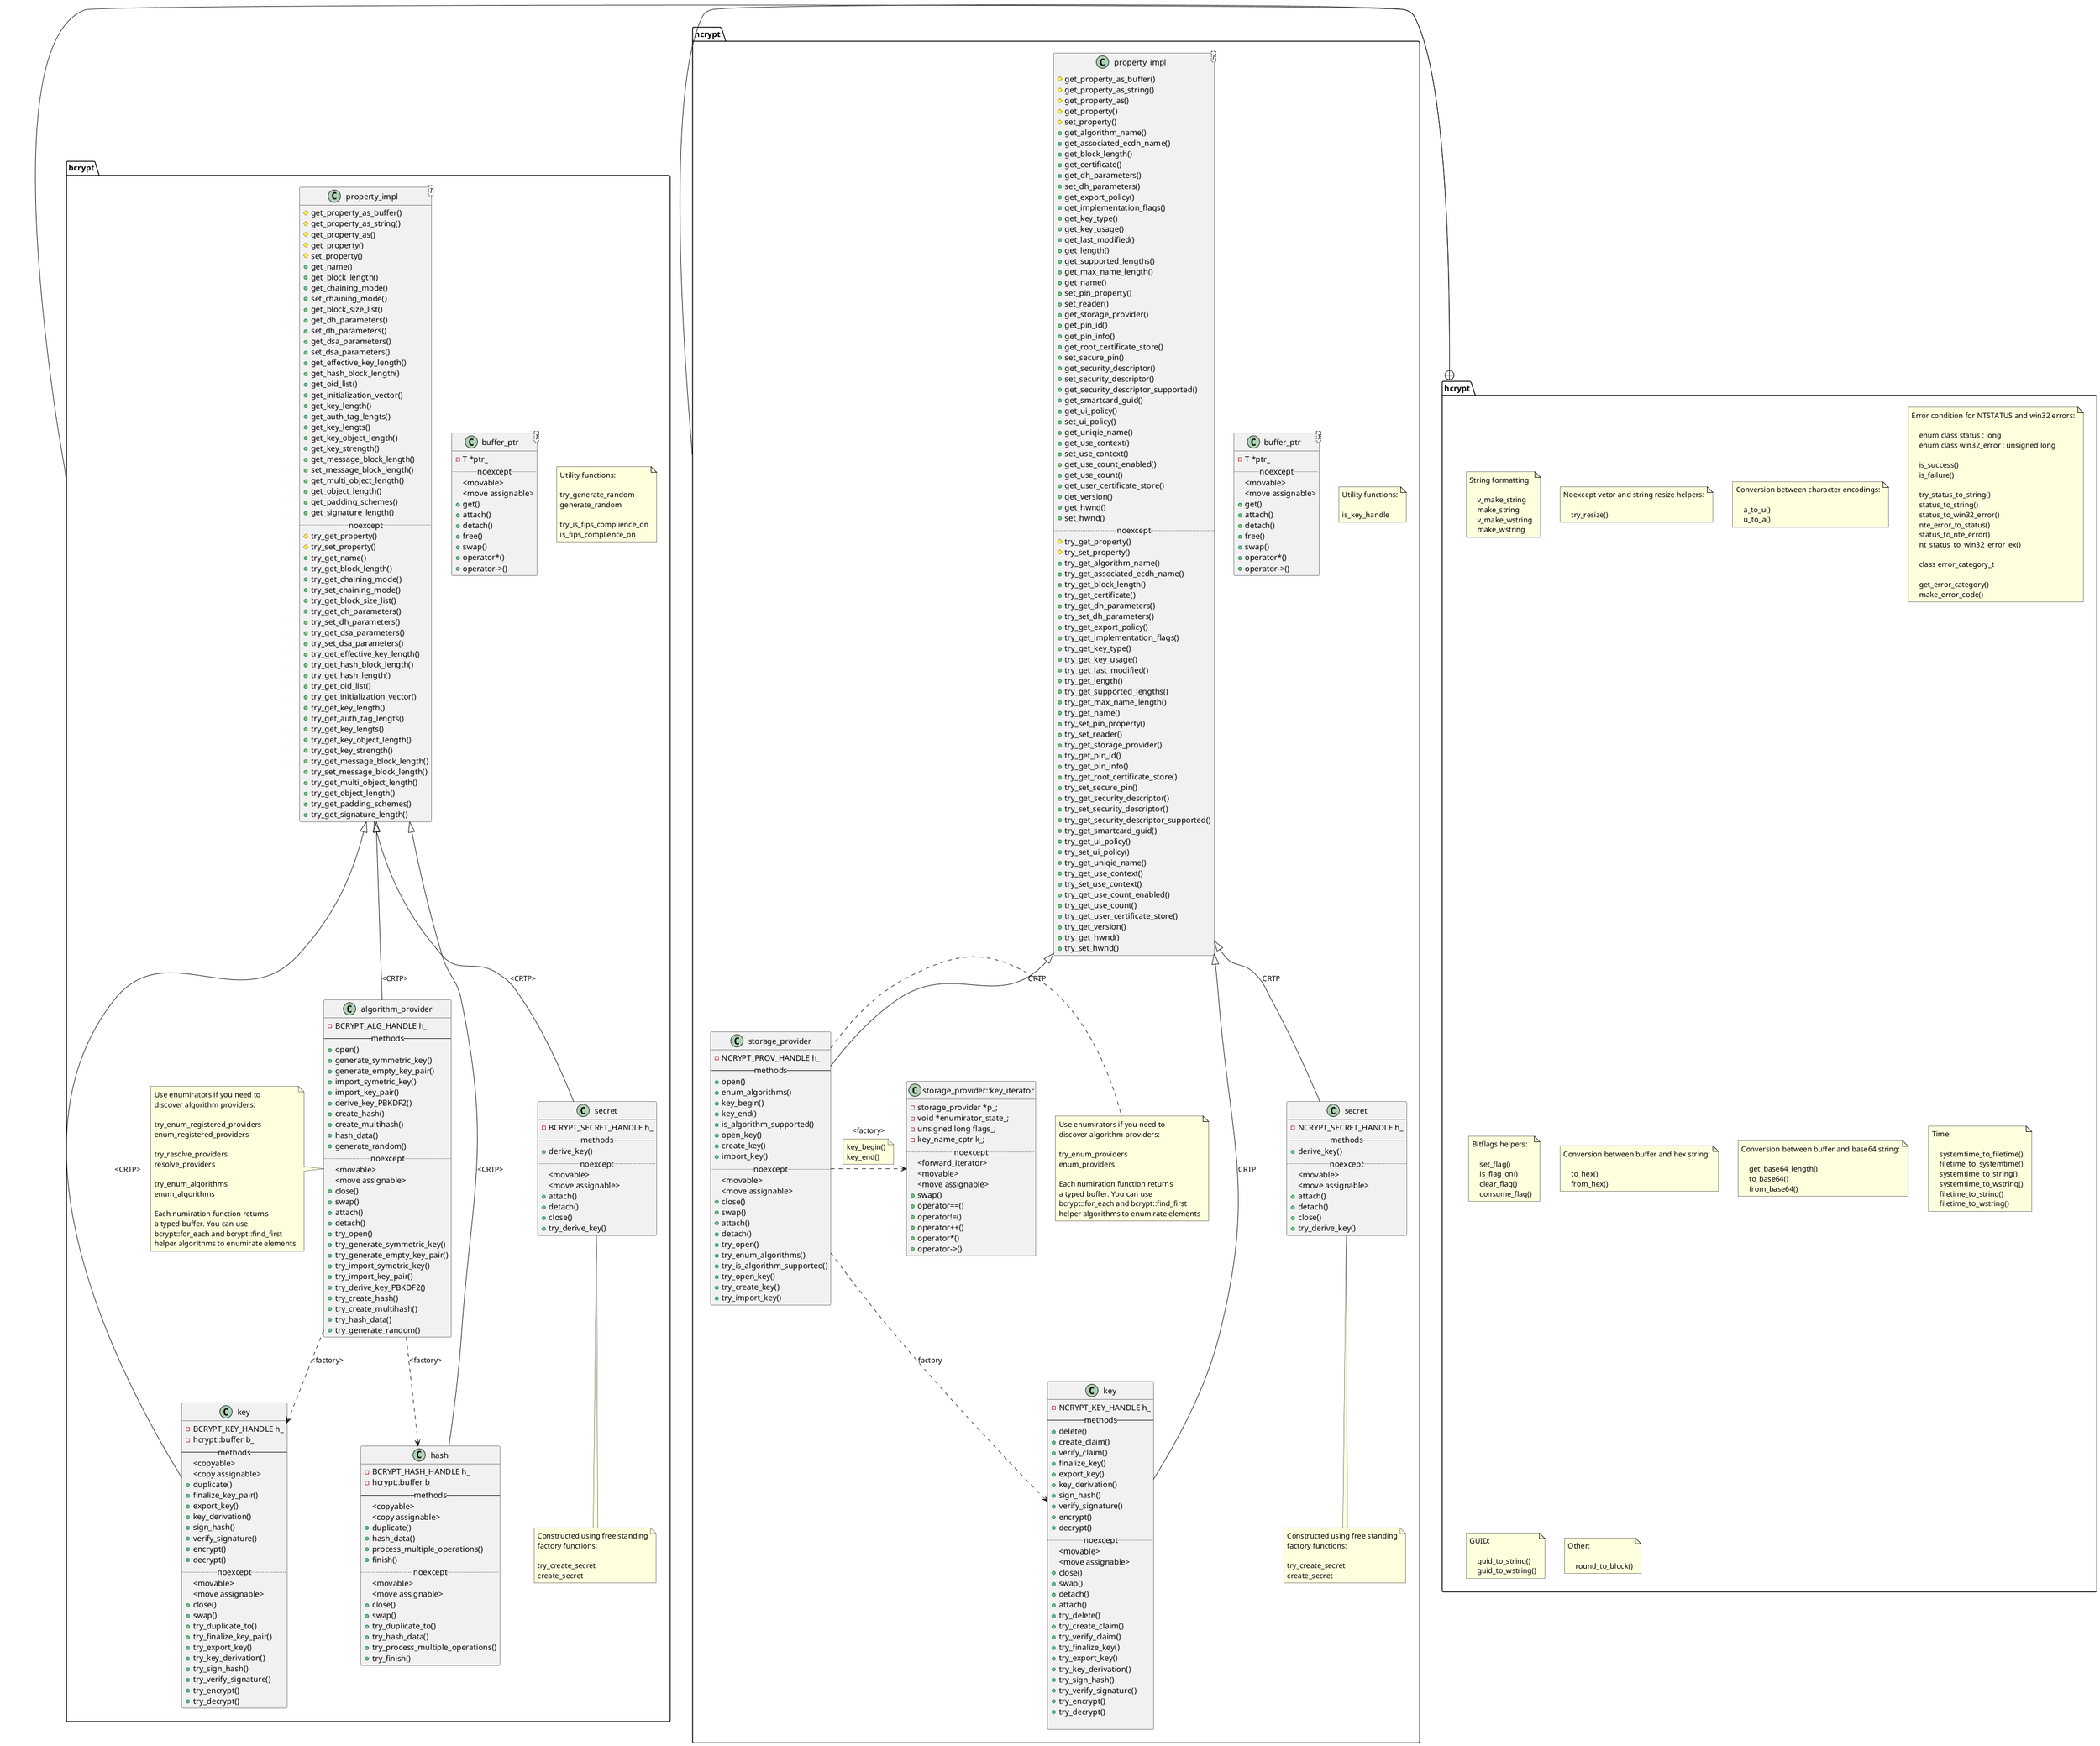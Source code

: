 @startuml

hide empty members
'hide members

namespace bcrypt {

    note as Note2
        Utility functions:
        
        try_generate_random
        generate_random
        
        try_is_fips_complience_on
        is_fips_complience_on
    end note

    class buffer_ptr <T> {
        -T *ptr_
        ..noexcept..
        <movable>
        <move assignable>
        +get()
        +attach()
        +detach()
        +free()
        +swap()
        +operator*()
        +operator->()
    }

    class algorithm_provider {
        -BCRYPT_ALG_HANDLE h_
        --methods--
        +open()
        +generate_symmetric_key()
        +generate_empty_key_pair()
        +import_symetric_key()
        +import_key_pair()
        +derive_key_PBKDF2()
        +create_hash()
        +create_multihash()
        +hash_data()
        +generate_random()
        ..noexcept..
        <movable>
        <move assignable>
        +close()
        +swap()
        +attach()
        +detach()
        +try_open()
        +try_generate_symmetric_key()
        +try_generate_empty_key_pair()
        +try_import_symetric_key()
        +try_import_key_pair()
        +try_derive_key_PBKDF2()
        +try_create_hash()
        +try_create_multihash()
        +try_hash_data()
        +try_generate_random()
    }

    note as Note1 
        Use enumirators if you need to
        discover algorithm providers:
        
        try_enum_registered_providers
        enum_registered_providers
        
        try_resolve_providers
        resolve_providers
        
        try_enum_algorithms
        enum_algorithms
        
        Each numiration function returns
        a typed buffer. You can use
        bcrypt::for_each and bcrypt::find_first
        helper algorithms to enumirate elements
    end note
    Note1 .right. algorithm_provider

    note as Note3
        Constructed using free standing
        factory functions:
        
        try_create_secret
        create_secret
    end note

    Note3 .up. secret

    class secret {
        -BCRYPT_SECRET_HANDLE h_
        --methods--
        +derive_key()
        ..noexcept..
        <movable>
        <move assignable>
        +attach()
        +detach()
        +close()
        +try_derive_key()
    }

    class key {
        -BCRYPT_KEY_HANDLE h_
        -hcrypt::buffer b_
        --methods--
        <copyable>
        <copy assignable>
        +duplicate()
        +finalize_key_pair()
        +export_key()
        +key_derivation()
        +sign_hash()
        +verify_signature()
        +encrypt()
        +decrypt()
        ..noexcept..
        <movable>
        <move assignable>
        +close()
        +swap()
        +try_duplicate_to()
        +try_finalize_key_pair()
        +try_export_key()
        +try_key_derivation()
        +try_sign_hash()
        +try_verify_signature()
        +try_encrypt()
        +try_decrypt()
    }
    
    class hash {
        -BCRYPT_HASH_HANDLE h_
        -hcrypt::buffer b_
        --methods--
        <copyable>
        <copy assignable>
        +duplicate()
        +hash_data()
        +process_multiple_operations()
        +finish()
        ..noexcept..
        <movable>
        <move assignable>
        +close()
        +swap()
        +try_duplicate_to()
        +try_hash_data()
        +try_process_multiple_operations()
        +try_finish()
    }

    class property_impl <T> {
        #get_property_as_buffer()
        #get_property_as_string()
        #get_property_as()
        #get_property()
        #set_property()
        +get_name()
        +get_block_length()
        +get_chaining_mode()
        +set_chaining_mode()
        +get_block_size_list()
        +get_dh_parameters()
        +set_dh_parameters()
        +get_dsa_parameters()
        +set_dsa_parameters()
        +get_effective_key_length()
        +get_hash_block_length()
        +get_oid_list()
        +get_initialization_vector()
        +get_key_length()
        +get_auth_tag_lengts()
        +get_key_lengts()
        +get_key_object_length()
        +get_key_strength()
        +get_message_block_length()
        +set_message_block_length()
        +get_multi_object_length()
        +get_object_length()
        +get_padding_schemes()
        +get_signature_length()
        ..noexcept..
        #try_get_property()
        #try_set_property()
        +try_get_name()
        +try_get_block_length()
        +try_get_chaining_mode()
        +try_set_chaining_mode()
        +try_get_block_size_list()
        +try_get_dh_parameters()
        +try_set_dh_parameters()
        +try_get_dsa_parameters()
        +try_set_dsa_parameters()
        +try_get_effective_key_length()
        +try_get_hash_block_length()
        +try_get_hash_length()
        +try_get_oid_list()
        +try_get_initialization_vector()
        +try_get_key_length()
        +try_get_auth_tag_lengts()
        +try_get_key_lengts()
        +try_get_key_object_length()
        +try_get_key_strength()
        +try_get_message_block_length()
        +try_set_message_block_length()
        +try_get_multi_object_length()
        +try_get_object_length()
        +try_get_padding_schemes()
        +try_get_signature_length()
    }
 
    algorithm_provider ..> key : <factory>
    algorithm_provider ..> hash : <factory>

    property_impl <|-- algorithm_provider : <CRTP>
    property_impl <|-- key : <CRTP>
    property_impl <|-- hash : <CRTP>
    property_impl <|-- secret : <CRTP>
}

namespace ncrypt {

    note as Note2
        Utility functions:
        
        is_key_handle
    end note

    class buffer_ptr <T>{
        -T *ptr_
        ..noexcept..
        <movable>
        <move assignable>
        +get()
        +attach()
        +detach()
        +free()
        +swap()
        +operator*()
        +operator->()
    }

    class storage_provider {
        -NCRYPT_PROV_HANDLE h_
        --methods--
        +open()
        +enum_algorithms()
        +key_begin()
        +key_end()
        +is_algorithm_supported()
        +open_key()
        +create_key()
        +import_key()
        ..noexcept..
        <movable>
        <move assignable>
        +close()
        +swap()
        +attach()
        +detach()
        +try_open()
        +try_enum_algorithms()
        +try_is_algorithm_supported()
        +try_open_key()
        +try_create_key()
        +try_import_key()
    }

    note as Note6
        Use enumirators if you need to
        discover algorithm providers:
        
        try_enum_providers
        enum_providers
        
        Each numiration function returns
        a typed buffer. You can use
        bcrypt::for_each and bcrypt::find_first
        helper algorithms to enumirate elements
    end note
    Note6 .left. storage_provider

    class storage_provider::key_iterator {
        -storage_provider *p_;
        -void *enumirator_state_;
        -unsigned long flags_;
        -key_name_cptr k_;
        ..noexcept..
        <forward_iterator>
        <movable>
        <move assignable>
        +swap()
        +operator==()
        +operator!=()
        +operator++()
        +operator*()
        +operator->()
    }

    storage_provider::key_iterator <.left. storage_provider : <factory>
    note on link: key_begin()\nkey_end()

    class key {
        -NCRYPT_KEY_HANDLE h_
        --methods--
        +delete()
        +create_claim()
        +verify_claim()
        +finalize_key()
        +export_key()
        +key_derivation()
        +sign_hash()
        +verify_signature()
        +encrypt()
        +decrypt()
        ..noexcept..
        <movable>
        <move assignable>
        +close()
        +swap()
        +detach()
        +attach()
        +try_delete()
        +try_create_claim()
        +try_verify_claim()
        +try_finalize_key()
        +try_export_key()
        +try_key_derivation()
        +try_sign_hash()
        +try_verify_signature()
        +try_encrypt()
        +try_decrypt()

    }

    class secret {
        -NCRYPT_SECRET_HANDLE h_
        --methods--
        +derive_key()
        ..noexcept..
        <movable>
        <move assignable>
        +attach()
        +detach()
        +close()
        +try_derive_key()
    }

    note as Note5 
        Constructed using free standing
        factory functions:
        
        try_create_secret
        create_secret
    end note
    Note5 .up. secret

    class property_impl <T> {
        #get_property_as_buffer()
        #get_property_as_string()
        #get_property_as()
        #get_property()
        #set_property()
        +get_algorithm_name()
        +get_associated_ecdh_name()
        +get_block_length()
        +get_certificate()
        +get_dh_parameters()
        +set_dh_parameters()
        +get_export_policy()
        +get_implementation_flags()
        +get_key_type()
        +get_key_usage()
        +get_last_modified()
        +get_length()
        +get_supported_lengths()
        +get_max_name_length()
        +get_name()
        +set_pin_property()
        +set_reader()
        +get_storage_provider()
        +get_pin_id()
        +get_pin_info()
        +get_root_certificate_store()
        +set_secure_pin()
        +get_security_descriptor()
        +set_security_descriptor()
        +get_security_descriptor_supported()
        +get_smartcard_guid()
        +get_ui_policy()
        +set_ui_policy()
        +get_uniqie_name()
        +get_use_context()
        +set_use_context()
        +get_use_count_enabled()
        +get_use_count()
        +get_user_certificate_store()
        +get_version()
        +get_hwnd()
        +set_hwnd()
        ..noexcept..
        #try_get_property()
        #try_set_property()
        +try_get_algorithm_name()
        +try_get_associated_ecdh_name()
        +try_get_block_length()
        +try_get_certificate()
        +try_get_dh_parameters()
        +try_set_dh_parameters()
        +try_get_export_policy()
        +try_get_implementation_flags()
        +try_get_key_type()
        +try_get_key_usage()
        +try_get_last_modified()
        +try_get_length()
        +try_get_supported_lengths()
        +try_get_max_name_length()
        +try_get_name()
        +try_set_pin_property()
        +try_set_reader()
        +try_get_storage_provider()
        +try_get_pin_id()
        +try_get_pin_info()
        +try_get_root_certificate_store()
        +try_set_secure_pin()
        +try_get_security_descriptor()
        +try_set_security_descriptor()
        +try_get_security_descriptor_supported()
        +try_get_smartcard_guid()
        +try_get_ui_policy()
        +try_set_ui_policy()
        +try_get_uniqie_name()
        +try_get_use_context()
        +try_set_use_context()
        +try_get_use_count_enabled()
        +try_get_use_count()
        +try_get_user_certificate_store()
        +try_get_version()
        +try_get_hwnd()
        +try_set_hwnd()
    }

    storage_provider ..> key : factory

    property_impl <|-- storage_provider : CRTP
    property_impl <|-- key : CRTP
    property_impl <|-- secret : CRTP
}

namespace hcrypt {
    note  as hcrypt_Note1
        String formatting:
        
            v_make_string
            make_string
            v_make_wstring
            make_wstring
    end note

    note  as hcrypt_Note2
        Noexcept vetor and string resize helpers:

            try_resize()
    end note

    note  as hcrypt_Note3
        Conversion between character encodings:

            a_to_u()
            u_to_a()
    end note

    note  as hcrypt_Note4
        Error condition for NTSTATUS and win32 errors:

            enum class status : long
            enum class win32_error : unsigned long

            is_success()
            is_failure()

            try_status_to_string()
            status_to_string()
            status_to_win32_error()
            nte_error_to_status()
            status_to_nte_error()
            nt_status_to_win32_error_ex()
            
            class error_category_t

            get_error_category()
            make_error_code()
    end note

    note  as hcrypt_Note5
        Bitflags helpers:

            set_flag()
            is_flag_on()
            clear_flag()
            consume_flag()
    end note

    note  as hcrypt_Note6
        Conversion between buffer and hex string:

            to_hex()
            from_hex()
    end note

    note  as hcrypt_Note7
        Conversion between buffer and base64 string:
        
            get_base64_length()
            to_base64()
            from_base64()
    end note

    note  as hcrypt_Note8
        Time:

            systemtime_to_filetime()
            filetime_to_systemtime()
            systemtime_to_string()
            systemtime_to_wstring()
            filetime_to_string()
            filetime_to_wstring()
    end note

    note  as hcrypt_Note9
        GUID:

            guid_to_string()
            guid_to_wstring()
    end note

    note  as hcrypt_Note10
        Other:

            round_to_block()
    end note
}


hcrypt +-left- bcrypt
hcrypt +-left- ncrypt

@enduml